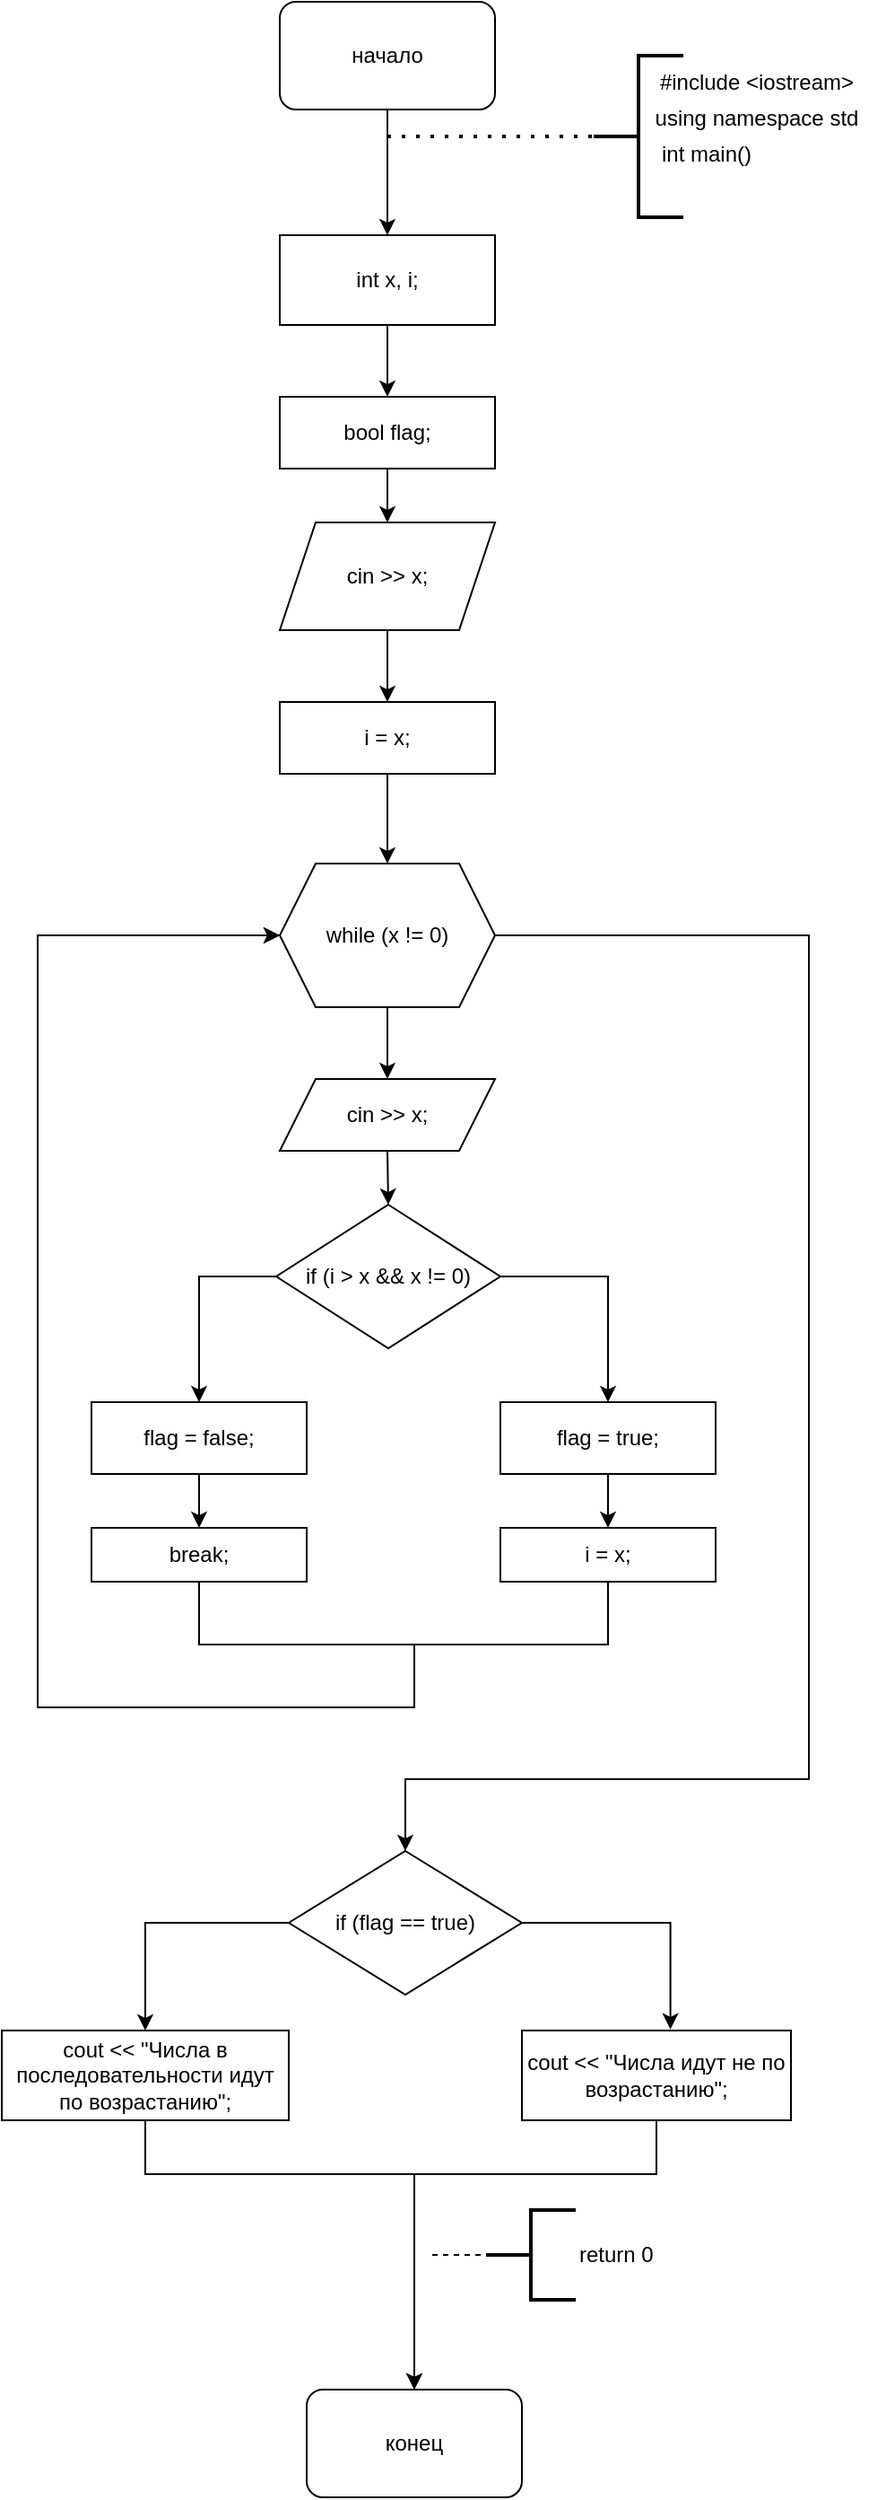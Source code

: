 <mxfile version="16.0.0" type="device"><diagram id="5wmYtH4tNMd1qifhQTSL" name="Page-1"><mxGraphModel dx="1038" dy="551" grid="1" gridSize="10" guides="1" tooltips="1" connect="1" arrows="1" fold="1" page="1" pageScale="1" pageWidth="850" pageHeight="1100" math="0" shadow="0"><root><mxCell id="0"/><mxCell id="1" parent="0"/><mxCell id="eN0ElGF0Z2QebaxXgsc6-1" value="" style="strokeWidth=2;html=1;shape=mxgraph.flowchart.annotation_2;align=left;labelPosition=right;pointerEvents=1;" vertex="1" parent="1"><mxGeometry x="540" y="50" width="50" height="90" as="geometry"/></mxCell><mxCell id="eN0ElGF0Z2QebaxXgsc6-2" value="int main()" style="text;html=1;strokeColor=none;fillColor=none;align=center;verticalAlign=middle;whiteSpace=wrap;rounded=0;" vertex="1" parent="1"><mxGeometry x="573" y="90" width="60" height="30" as="geometry"/></mxCell><mxCell id="eN0ElGF0Z2QebaxXgsc6-12" style="edgeStyle=orthogonalEdgeStyle;rounded=0;orthogonalLoop=1;jettySize=auto;html=1;entryX=0.5;entryY=0;entryDx=0;entryDy=0;" edge="1" parent="1" source="eN0ElGF0Z2QebaxXgsc6-4" target="eN0ElGF0Z2QebaxXgsc6-8"><mxGeometry relative="1" as="geometry"/></mxCell><mxCell id="eN0ElGF0Z2QebaxXgsc6-4" value="начало" style="rounded=1;whiteSpace=wrap;html=1;" vertex="1" parent="1"><mxGeometry x="365" y="20" width="120" height="60" as="geometry"/></mxCell><mxCell id="eN0ElGF0Z2QebaxXgsc6-5" value="" style="endArrow=none;dashed=1;html=1;dashPattern=1 3;strokeWidth=2;rounded=0;entryX=0;entryY=0.5;entryDx=0;entryDy=0;entryPerimeter=0;" edge="1" parent="1" target="eN0ElGF0Z2QebaxXgsc6-1"><mxGeometry width="50" height="50" relative="1" as="geometry"><mxPoint x="425" y="95" as="sourcePoint"/><mxPoint x="450" y="200" as="targetPoint"/></mxGeometry></mxCell><mxCell id="eN0ElGF0Z2QebaxXgsc6-6" value="#include &amp;lt;iostream&amp;gt; " style="text;html=1;strokeColor=none;fillColor=none;align=center;verticalAlign=middle;whiteSpace=wrap;rounded=0;" vertex="1" parent="1"><mxGeometry x="560" y="50" width="142" height="30" as="geometry"/></mxCell><mxCell id="eN0ElGF0Z2QebaxXgsc6-7" value="using namespace std" style="text;html=1;strokeColor=none;fillColor=none;align=center;verticalAlign=middle;whiteSpace=wrap;rounded=0;" vertex="1" parent="1"><mxGeometry x="565" y="70" width="132" height="30" as="geometry"/></mxCell><mxCell id="eN0ElGF0Z2QebaxXgsc6-13" style="edgeStyle=orthogonalEdgeStyle;rounded=0;orthogonalLoop=1;jettySize=auto;html=1;entryX=0.5;entryY=0;entryDx=0;entryDy=0;" edge="1" parent="1" source="eN0ElGF0Z2QebaxXgsc6-8" target="eN0ElGF0Z2QebaxXgsc6-9"><mxGeometry relative="1" as="geometry"/></mxCell><mxCell id="eN0ElGF0Z2QebaxXgsc6-8" value="int x, i;" style="rounded=0;whiteSpace=wrap;html=1;" vertex="1" parent="1"><mxGeometry x="365" y="150" width="120" height="50" as="geometry"/></mxCell><mxCell id="eN0ElGF0Z2QebaxXgsc6-14" style="edgeStyle=orthogonalEdgeStyle;rounded=0;orthogonalLoop=1;jettySize=auto;html=1;entryX=0.5;entryY=0;entryDx=0;entryDy=0;" edge="1" parent="1" source="eN0ElGF0Z2QebaxXgsc6-9" target="eN0ElGF0Z2QebaxXgsc6-10"><mxGeometry relative="1" as="geometry"/></mxCell><mxCell id="eN0ElGF0Z2QebaxXgsc6-9" value="bool flag;" style="rounded=0;whiteSpace=wrap;html=1;" vertex="1" parent="1"><mxGeometry x="365" y="240" width="120" height="40" as="geometry"/></mxCell><mxCell id="eN0ElGF0Z2QebaxXgsc6-15" style="edgeStyle=orthogonalEdgeStyle;rounded=0;orthogonalLoop=1;jettySize=auto;html=1;entryX=0.5;entryY=0;entryDx=0;entryDy=0;" edge="1" parent="1" source="eN0ElGF0Z2QebaxXgsc6-10" target="eN0ElGF0Z2QebaxXgsc6-11"><mxGeometry relative="1" as="geometry"/></mxCell><mxCell id="eN0ElGF0Z2QebaxXgsc6-10" value="cin &gt;&gt; x;" style="shape=parallelogram;perimeter=parallelogramPerimeter;whiteSpace=wrap;html=1;fixedSize=1;" vertex="1" parent="1"><mxGeometry x="365" y="310" width="120" height="60" as="geometry"/></mxCell><mxCell id="eN0ElGF0Z2QebaxXgsc6-17" style="edgeStyle=orthogonalEdgeStyle;rounded=0;orthogonalLoop=1;jettySize=auto;html=1;entryX=0.5;entryY=0;entryDx=0;entryDy=0;" edge="1" parent="1" source="eN0ElGF0Z2QebaxXgsc6-11" target="eN0ElGF0Z2QebaxXgsc6-16"><mxGeometry relative="1" as="geometry"/></mxCell><mxCell id="eN0ElGF0Z2QebaxXgsc6-11" value="i = x;" style="rounded=0;whiteSpace=wrap;html=1;" vertex="1" parent="1"><mxGeometry x="365" y="410" width="120" height="40" as="geometry"/></mxCell><mxCell id="eN0ElGF0Z2QebaxXgsc6-24" style="edgeStyle=orthogonalEdgeStyle;rounded=0;orthogonalLoop=1;jettySize=auto;html=1;entryX=0.5;entryY=0;entryDx=0;entryDy=0;" edge="1" parent="1" source="eN0ElGF0Z2QebaxXgsc6-16" target="eN0ElGF0Z2QebaxXgsc6-18"><mxGeometry relative="1" as="geometry"/></mxCell><mxCell id="eN0ElGF0Z2QebaxXgsc6-33" style="edgeStyle=orthogonalEdgeStyle;rounded=0;orthogonalLoop=1;jettySize=auto;html=1;entryX=0.5;entryY=0;entryDx=0;entryDy=0;" edge="1" parent="1" source="eN0ElGF0Z2QebaxXgsc6-16" target="eN0ElGF0Z2QebaxXgsc6-32"><mxGeometry relative="1" as="geometry"><mxPoint x="630" y="670" as="targetPoint"/><Array as="points"><mxPoint x="660" y="540"/><mxPoint x="660" y="1010"/></Array></mxGeometry></mxCell><mxCell id="eN0ElGF0Z2QebaxXgsc6-16" value="while (x != 0)" style="shape=hexagon;perimeter=hexagonPerimeter2;whiteSpace=wrap;html=1;fixedSize=1;" vertex="1" parent="1"><mxGeometry x="365" y="500" width="120" height="80" as="geometry"/></mxCell><mxCell id="eN0ElGF0Z2QebaxXgsc6-25" style="edgeStyle=orthogonalEdgeStyle;rounded=0;orthogonalLoop=1;jettySize=auto;html=1;exitX=0.5;exitY=1;exitDx=0;exitDy=0;entryX=0.5;entryY=0;entryDx=0;entryDy=0;" edge="1" parent="1" source="eN0ElGF0Z2QebaxXgsc6-18" target="eN0ElGF0Z2QebaxXgsc6-19"><mxGeometry relative="1" as="geometry"/></mxCell><mxCell id="eN0ElGF0Z2QebaxXgsc6-18" value="cin &gt;&gt; x;" style="shape=parallelogram;perimeter=parallelogramPerimeter;whiteSpace=wrap;html=1;fixedSize=1;" vertex="1" parent="1"><mxGeometry x="365" y="620" width="120" height="40" as="geometry"/></mxCell><mxCell id="eN0ElGF0Z2QebaxXgsc6-22" style="edgeStyle=orthogonalEdgeStyle;rounded=0;orthogonalLoop=1;jettySize=auto;html=1;" edge="1" parent="1" source="eN0ElGF0Z2QebaxXgsc6-19" target="eN0ElGF0Z2QebaxXgsc6-20"><mxGeometry relative="1" as="geometry"><Array as="points"><mxPoint x="320" y="730"/></Array></mxGeometry></mxCell><mxCell id="eN0ElGF0Z2QebaxXgsc6-28" style="edgeStyle=orthogonalEdgeStyle;rounded=0;orthogonalLoop=1;jettySize=auto;html=1;" edge="1" parent="1" source="eN0ElGF0Z2QebaxXgsc6-19" target="eN0ElGF0Z2QebaxXgsc6-26"><mxGeometry relative="1" as="geometry"><Array as="points"><mxPoint x="548" y="730"/></Array></mxGeometry></mxCell><mxCell id="eN0ElGF0Z2QebaxXgsc6-19" value="if (i &gt; x &amp;&amp; x != 0)" style="rhombus;whiteSpace=wrap;html=1;" vertex="1" parent="1"><mxGeometry x="363" y="690" width="125" height="80" as="geometry"/></mxCell><mxCell id="eN0ElGF0Z2QebaxXgsc6-23" style="edgeStyle=orthogonalEdgeStyle;rounded=0;orthogonalLoop=1;jettySize=auto;html=1;entryX=0.5;entryY=0;entryDx=0;entryDy=0;" edge="1" parent="1" source="eN0ElGF0Z2QebaxXgsc6-20" target="eN0ElGF0Z2QebaxXgsc6-21"><mxGeometry relative="1" as="geometry"/></mxCell><mxCell id="eN0ElGF0Z2QebaxXgsc6-20" value="flag = false;" style="rounded=0;whiteSpace=wrap;html=1;" vertex="1" parent="1"><mxGeometry x="260" y="800" width="120" height="40" as="geometry"/></mxCell><mxCell id="eN0ElGF0Z2QebaxXgsc6-30" style="edgeStyle=orthogonalEdgeStyle;rounded=0;orthogonalLoop=1;jettySize=auto;html=1;entryX=0;entryY=0.5;entryDx=0;entryDy=0;" edge="1" parent="1" source="eN0ElGF0Z2QebaxXgsc6-21" target="eN0ElGF0Z2QebaxXgsc6-16"><mxGeometry relative="1" as="geometry"><mxPoint x="380" y="970" as="targetPoint"/><Array as="points"><mxPoint x="320" y="935"/><mxPoint x="440" y="935"/><mxPoint x="440" y="970"/><mxPoint x="230" y="970"/><mxPoint x="230" y="540"/></Array></mxGeometry></mxCell><mxCell id="eN0ElGF0Z2QebaxXgsc6-21" value="break;" style="rounded=0;whiteSpace=wrap;html=1;" vertex="1" parent="1"><mxGeometry x="260" y="870" width="120" height="30" as="geometry"/></mxCell><mxCell id="eN0ElGF0Z2QebaxXgsc6-29" style="edgeStyle=orthogonalEdgeStyle;rounded=0;orthogonalLoop=1;jettySize=auto;html=1;entryX=0.5;entryY=0;entryDx=0;entryDy=0;" edge="1" parent="1" source="eN0ElGF0Z2QebaxXgsc6-26" target="eN0ElGF0Z2QebaxXgsc6-27"><mxGeometry relative="1" as="geometry"/></mxCell><mxCell id="eN0ElGF0Z2QebaxXgsc6-26" value="flag = true;" style="rounded=0;whiteSpace=wrap;html=1;" vertex="1" parent="1"><mxGeometry x="488" y="800" width="120" height="40" as="geometry"/></mxCell><mxCell id="eN0ElGF0Z2QebaxXgsc6-31" style="edgeStyle=orthogonalEdgeStyle;rounded=0;orthogonalLoop=1;jettySize=auto;html=1;entryX=0;entryY=0.5;entryDx=0;entryDy=0;" edge="1" parent="1" source="eN0ElGF0Z2QebaxXgsc6-27" target="eN0ElGF0Z2QebaxXgsc6-16"><mxGeometry relative="1" as="geometry"><mxPoint x="220" y="560" as="targetPoint"/><Array as="points"><mxPoint x="548" y="935"/><mxPoint x="440" y="935"/><mxPoint x="440" y="970"/><mxPoint x="230" y="970"/><mxPoint x="230" y="540"/></Array></mxGeometry></mxCell><mxCell id="eN0ElGF0Z2QebaxXgsc6-27" value="i = x;" style="rounded=0;whiteSpace=wrap;html=1;" vertex="1" parent="1"><mxGeometry x="488" y="870" width="120" height="30" as="geometry"/></mxCell><mxCell id="eN0ElGF0Z2QebaxXgsc6-36" style="edgeStyle=orthogonalEdgeStyle;rounded=0;orthogonalLoop=1;jettySize=auto;html=1;entryX=0.5;entryY=0;entryDx=0;entryDy=0;" edge="1" parent="1" source="eN0ElGF0Z2QebaxXgsc6-32" target="eN0ElGF0Z2QebaxXgsc6-34"><mxGeometry relative="1" as="geometry"><Array as="points"><mxPoint x="290" y="1090"/></Array></mxGeometry></mxCell><mxCell id="eN0ElGF0Z2QebaxXgsc6-37" style="edgeStyle=orthogonalEdgeStyle;rounded=0;orthogonalLoop=1;jettySize=auto;html=1;entryX=0.552;entryY=-0.012;entryDx=0;entryDy=0;entryPerimeter=0;" edge="1" parent="1" source="eN0ElGF0Z2QebaxXgsc6-32" target="eN0ElGF0Z2QebaxXgsc6-35"><mxGeometry relative="1" as="geometry"><Array as="points"><mxPoint x="583" y="1090"/></Array></mxGeometry></mxCell><mxCell id="eN0ElGF0Z2QebaxXgsc6-32" value="if (flag == true)" style="rhombus;whiteSpace=wrap;html=1;" vertex="1" parent="1"><mxGeometry x="370" y="1050" width="130" height="80" as="geometry"/></mxCell><mxCell id="eN0ElGF0Z2QebaxXgsc6-38" style="edgeStyle=orthogonalEdgeStyle;rounded=0;orthogonalLoop=1;jettySize=auto;html=1;entryX=0.5;entryY=0;entryDx=0;entryDy=0;" edge="1" parent="1" source="eN0ElGF0Z2QebaxXgsc6-34" target="eN0ElGF0Z2QebaxXgsc6-41"><mxGeometry relative="1" as="geometry"><mxPoint x="350" y="1260" as="targetPoint"/><Array as="points"><mxPoint x="290" y="1230"/><mxPoint x="440" y="1230"/></Array></mxGeometry></mxCell><mxCell id="eN0ElGF0Z2QebaxXgsc6-34" value="cout &lt;&lt; &quot;Числа в последовательности идут по возрастанию&quot;;" style="rounded=0;whiteSpace=wrap;html=1;" vertex="1" parent="1"><mxGeometry x="210" y="1150" width="160" height="50" as="geometry"/></mxCell><mxCell id="eN0ElGF0Z2QebaxXgsc6-39" style="edgeStyle=orthogonalEdgeStyle;rounded=0;orthogonalLoop=1;jettySize=auto;html=1;entryX=0.5;entryY=0;entryDx=0;entryDy=0;" edge="1" parent="1" source="eN0ElGF0Z2QebaxXgsc6-35" target="eN0ElGF0Z2QebaxXgsc6-41"><mxGeometry relative="1" as="geometry"><mxPoint x="500" y="1260" as="targetPoint"/><Array as="points"><mxPoint x="575" y="1230"/><mxPoint x="440" y="1230"/></Array></mxGeometry></mxCell><mxCell id="eN0ElGF0Z2QebaxXgsc6-35" value="cout &lt;&lt; &quot;Числа идут не по возрастанию&quot;;" style="rounded=0;whiteSpace=wrap;html=1;" vertex="1" parent="1"><mxGeometry x="500" y="1150" width="150" height="50" as="geometry"/></mxCell><mxCell id="eN0ElGF0Z2QebaxXgsc6-40" value="return 0" style="strokeWidth=2;html=1;shape=mxgraph.flowchart.annotation_2;align=left;labelPosition=right;pointerEvents=1;" vertex="1" parent="1"><mxGeometry x="480" y="1250" width="50" height="50" as="geometry"/></mxCell><mxCell id="eN0ElGF0Z2QebaxXgsc6-41" value="конец" style="rounded=1;whiteSpace=wrap;html=1;" vertex="1" parent="1"><mxGeometry x="380" y="1350" width="120" height="60" as="geometry"/></mxCell><mxCell id="eN0ElGF0Z2QebaxXgsc6-42" value="" style="endArrow=none;dashed=1;html=1;rounded=0;entryX=0;entryY=0.5;entryDx=0;entryDy=0;entryPerimeter=0;" edge="1" parent="1" target="eN0ElGF0Z2QebaxXgsc6-40"><mxGeometry width="50" height="50" relative="1" as="geometry"><mxPoint x="450" y="1275" as="sourcePoint"/><mxPoint x="470" y="1260" as="targetPoint"/></mxGeometry></mxCell></root></mxGraphModel></diagram></mxfile>